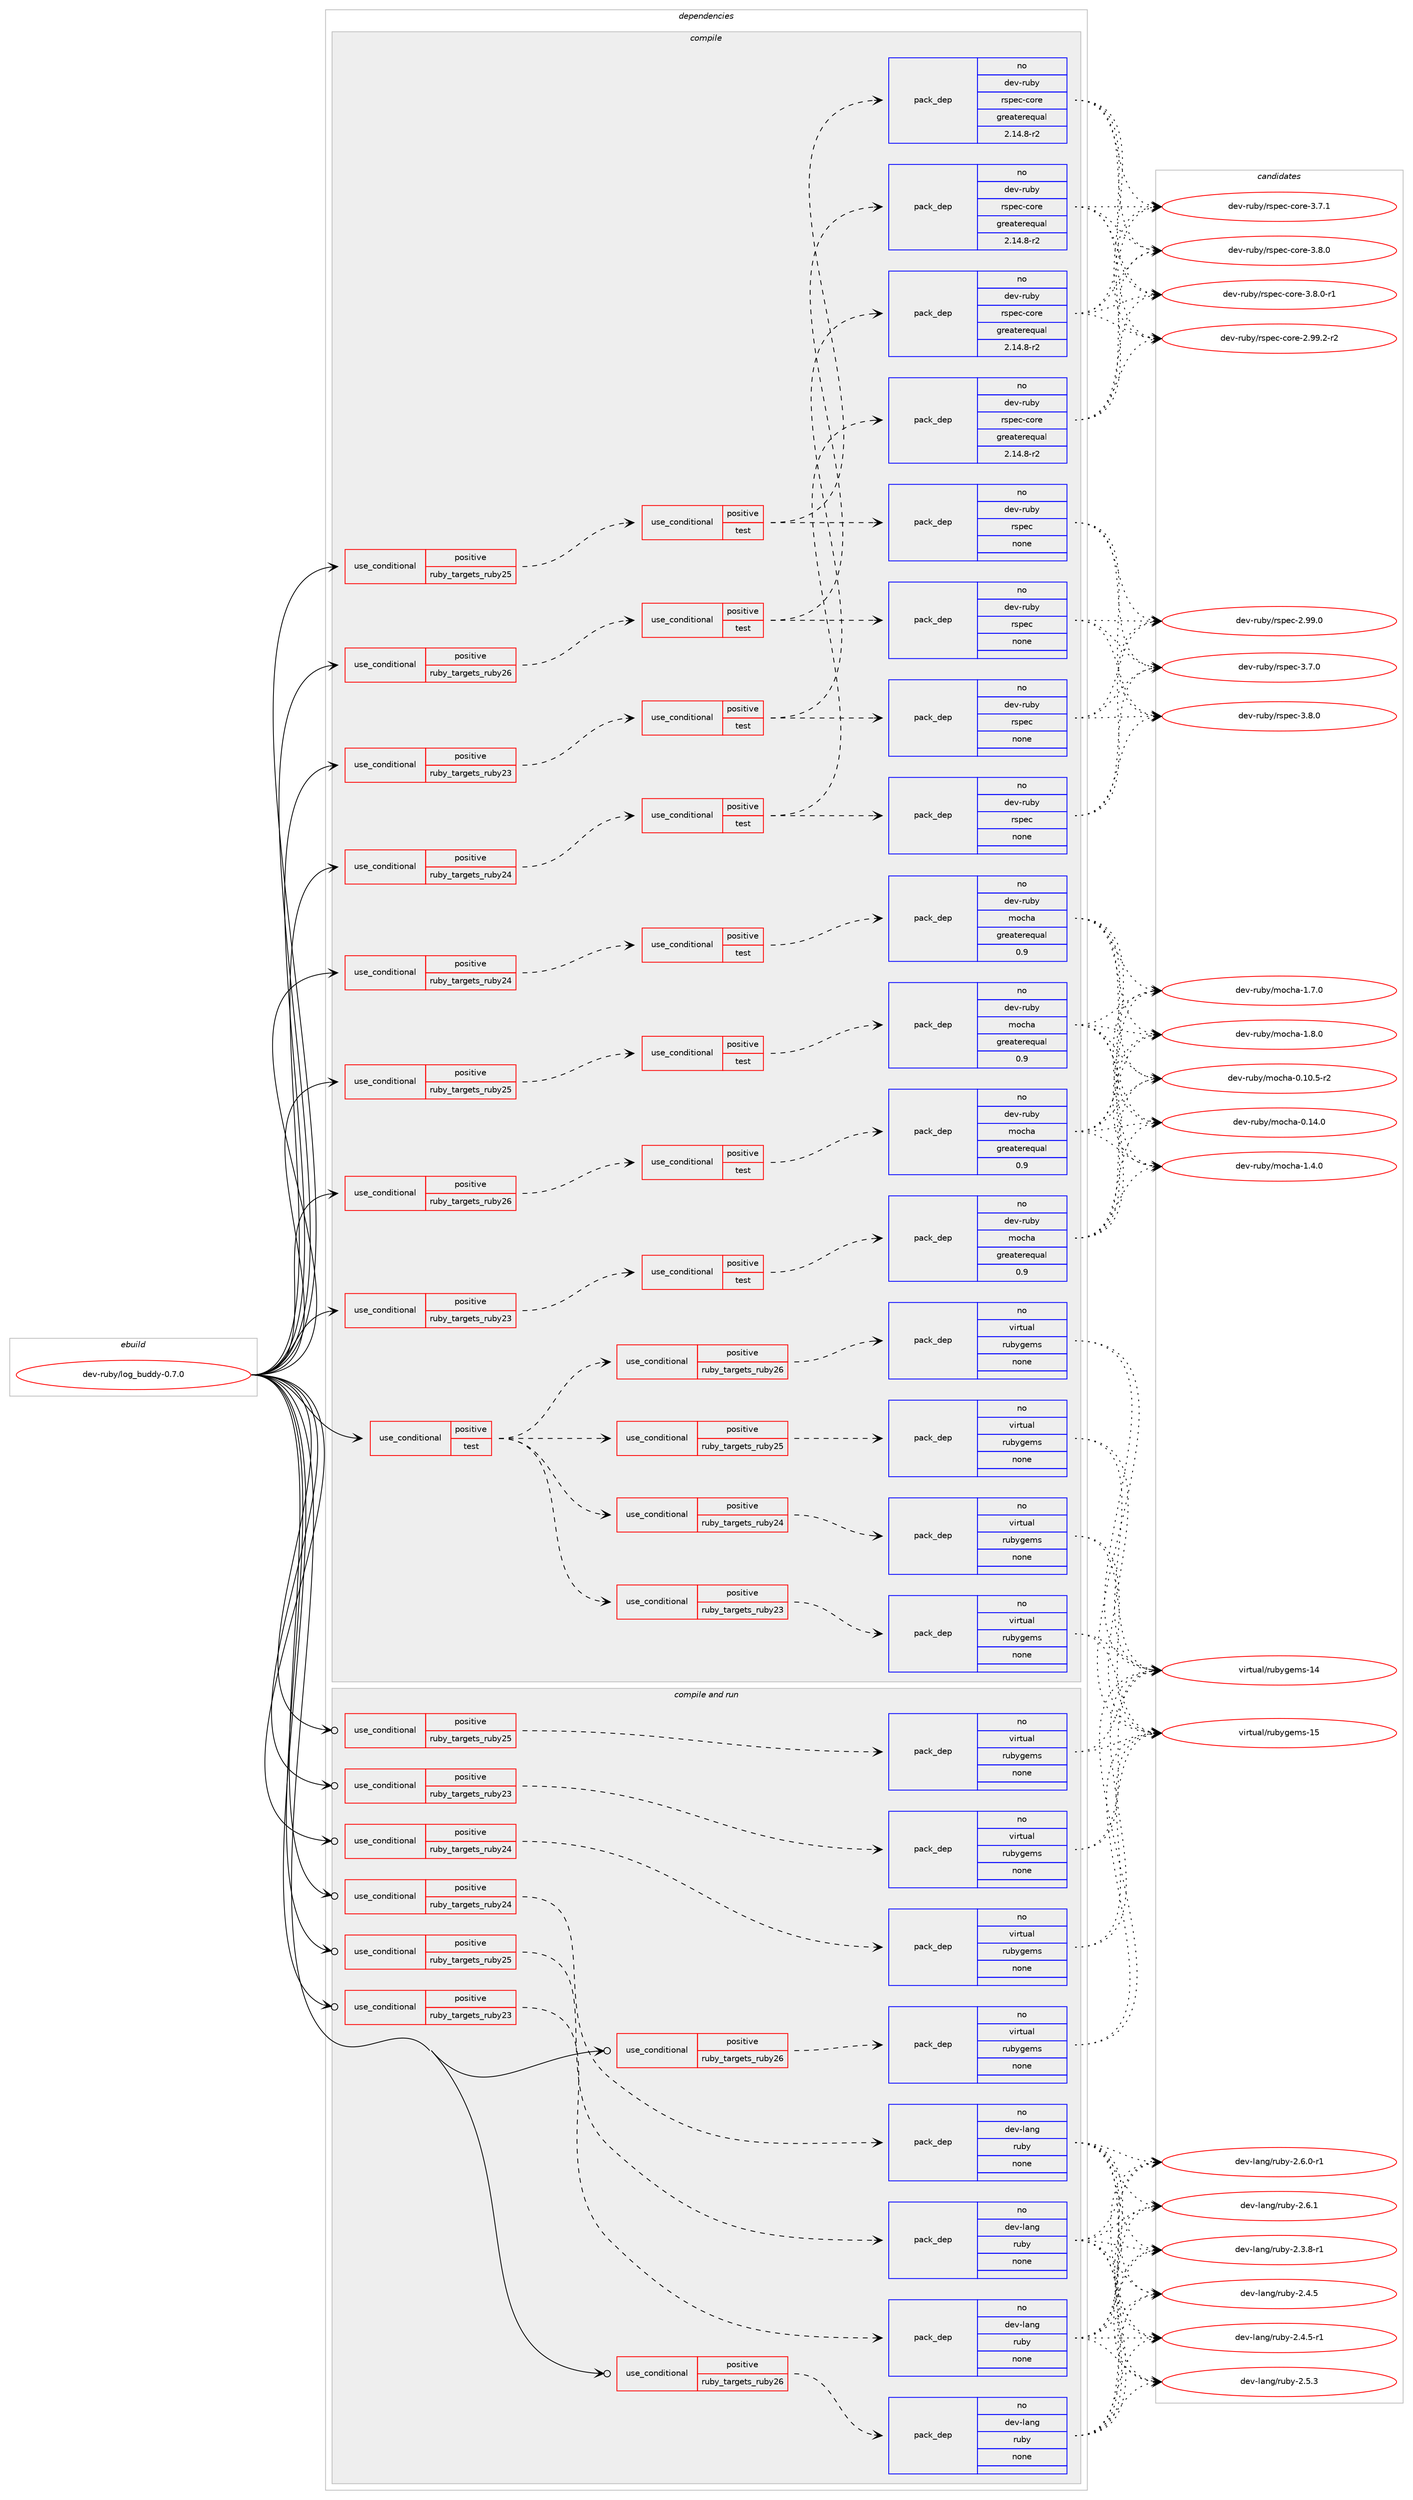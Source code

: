 digraph prolog {

# *************
# Graph options
# *************

newrank=true;
concentrate=true;
compound=true;
graph [rankdir=LR,fontname=Helvetica,fontsize=10,ranksep=1.5];#, ranksep=2.5, nodesep=0.2];
edge  [arrowhead=vee];
node  [fontname=Helvetica,fontsize=10];

# **********
# The ebuild
# **********

subgraph cluster_leftcol {
color=gray;
rank=same;
label=<<i>ebuild</i>>;
id [label="dev-ruby/log_buddy-0.7.0", color=red, width=4, href="../dev-ruby/log_buddy-0.7.0.svg"];
}

# ****************
# The dependencies
# ****************

subgraph cluster_midcol {
color=gray;
label=<<i>dependencies</i>>;
subgraph cluster_compile {
fillcolor="#eeeeee";
style=filled;
label=<<i>compile</i>>;
subgraph cond404447 {
dependency1502294 [label=<<TABLE BORDER="0" CELLBORDER="1" CELLSPACING="0" CELLPADDING="4"><TR><TD ROWSPAN="3" CELLPADDING="10">use_conditional</TD></TR><TR><TD>positive</TD></TR><TR><TD>ruby_targets_ruby23</TD></TR></TABLE>>, shape=none, color=red];
subgraph cond404448 {
dependency1502295 [label=<<TABLE BORDER="0" CELLBORDER="1" CELLSPACING="0" CELLPADDING="4"><TR><TD ROWSPAN="3" CELLPADDING="10">use_conditional</TD></TR><TR><TD>positive</TD></TR><TR><TD>test</TD></TR></TABLE>>, shape=none, color=red];
subgraph pack1074386 {
dependency1502296 [label=<<TABLE BORDER="0" CELLBORDER="1" CELLSPACING="0" CELLPADDING="4" WIDTH="220"><TR><TD ROWSPAN="6" CELLPADDING="30">pack_dep</TD></TR><TR><TD WIDTH="110">no</TD></TR><TR><TD>dev-ruby</TD></TR><TR><TD>mocha</TD></TR><TR><TD>greaterequal</TD></TR><TR><TD>0.9</TD></TR></TABLE>>, shape=none, color=blue];
}
dependency1502295:e -> dependency1502296:w [weight=20,style="dashed",arrowhead="vee"];
}
dependency1502294:e -> dependency1502295:w [weight=20,style="dashed",arrowhead="vee"];
}
id:e -> dependency1502294:w [weight=20,style="solid",arrowhead="vee"];
subgraph cond404449 {
dependency1502297 [label=<<TABLE BORDER="0" CELLBORDER="1" CELLSPACING="0" CELLPADDING="4"><TR><TD ROWSPAN="3" CELLPADDING="10">use_conditional</TD></TR><TR><TD>positive</TD></TR><TR><TD>ruby_targets_ruby23</TD></TR></TABLE>>, shape=none, color=red];
subgraph cond404450 {
dependency1502298 [label=<<TABLE BORDER="0" CELLBORDER="1" CELLSPACING="0" CELLPADDING="4"><TR><TD ROWSPAN="3" CELLPADDING="10">use_conditional</TD></TR><TR><TD>positive</TD></TR><TR><TD>test</TD></TR></TABLE>>, shape=none, color=red];
subgraph pack1074387 {
dependency1502299 [label=<<TABLE BORDER="0" CELLBORDER="1" CELLSPACING="0" CELLPADDING="4" WIDTH="220"><TR><TD ROWSPAN="6" CELLPADDING="30">pack_dep</TD></TR><TR><TD WIDTH="110">no</TD></TR><TR><TD>dev-ruby</TD></TR><TR><TD>rspec</TD></TR><TR><TD>none</TD></TR><TR><TD></TD></TR></TABLE>>, shape=none, color=blue];
}
dependency1502298:e -> dependency1502299:w [weight=20,style="dashed",arrowhead="vee"];
subgraph pack1074388 {
dependency1502300 [label=<<TABLE BORDER="0" CELLBORDER="1" CELLSPACING="0" CELLPADDING="4" WIDTH="220"><TR><TD ROWSPAN="6" CELLPADDING="30">pack_dep</TD></TR><TR><TD WIDTH="110">no</TD></TR><TR><TD>dev-ruby</TD></TR><TR><TD>rspec-core</TD></TR><TR><TD>greaterequal</TD></TR><TR><TD>2.14.8-r2</TD></TR></TABLE>>, shape=none, color=blue];
}
dependency1502298:e -> dependency1502300:w [weight=20,style="dashed",arrowhead="vee"];
}
dependency1502297:e -> dependency1502298:w [weight=20,style="dashed",arrowhead="vee"];
}
id:e -> dependency1502297:w [weight=20,style="solid",arrowhead="vee"];
subgraph cond404451 {
dependency1502301 [label=<<TABLE BORDER="0" CELLBORDER="1" CELLSPACING="0" CELLPADDING="4"><TR><TD ROWSPAN="3" CELLPADDING="10">use_conditional</TD></TR><TR><TD>positive</TD></TR><TR><TD>ruby_targets_ruby24</TD></TR></TABLE>>, shape=none, color=red];
subgraph cond404452 {
dependency1502302 [label=<<TABLE BORDER="0" CELLBORDER="1" CELLSPACING="0" CELLPADDING="4"><TR><TD ROWSPAN="3" CELLPADDING="10">use_conditional</TD></TR><TR><TD>positive</TD></TR><TR><TD>test</TD></TR></TABLE>>, shape=none, color=red];
subgraph pack1074389 {
dependency1502303 [label=<<TABLE BORDER="0" CELLBORDER="1" CELLSPACING="0" CELLPADDING="4" WIDTH="220"><TR><TD ROWSPAN="6" CELLPADDING="30">pack_dep</TD></TR><TR><TD WIDTH="110">no</TD></TR><TR><TD>dev-ruby</TD></TR><TR><TD>mocha</TD></TR><TR><TD>greaterequal</TD></TR><TR><TD>0.9</TD></TR></TABLE>>, shape=none, color=blue];
}
dependency1502302:e -> dependency1502303:w [weight=20,style="dashed",arrowhead="vee"];
}
dependency1502301:e -> dependency1502302:w [weight=20,style="dashed",arrowhead="vee"];
}
id:e -> dependency1502301:w [weight=20,style="solid",arrowhead="vee"];
subgraph cond404453 {
dependency1502304 [label=<<TABLE BORDER="0" CELLBORDER="1" CELLSPACING="0" CELLPADDING="4"><TR><TD ROWSPAN="3" CELLPADDING="10">use_conditional</TD></TR><TR><TD>positive</TD></TR><TR><TD>ruby_targets_ruby24</TD></TR></TABLE>>, shape=none, color=red];
subgraph cond404454 {
dependency1502305 [label=<<TABLE BORDER="0" CELLBORDER="1" CELLSPACING="0" CELLPADDING="4"><TR><TD ROWSPAN="3" CELLPADDING="10">use_conditional</TD></TR><TR><TD>positive</TD></TR><TR><TD>test</TD></TR></TABLE>>, shape=none, color=red];
subgraph pack1074390 {
dependency1502306 [label=<<TABLE BORDER="0" CELLBORDER="1" CELLSPACING="0" CELLPADDING="4" WIDTH="220"><TR><TD ROWSPAN="6" CELLPADDING="30">pack_dep</TD></TR><TR><TD WIDTH="110">no</TD></TR><TR><TD>dev-ruby</TD></TR><TR><TD>rspec</TD></TR><TR><TD>none</TD></TR><TR><TD></TD></TR></TABLE>>, shape=none, color=blue];
}
dependency1502305:e -> dependency1502306:w [weight=20,style="dashed",arrowhead="vee"];
subgraph pack1074391 {
dependency1502307 [label=<<TABLE BORDER="0" CELLBORDER="1" CELLSPACING="0" CELLPADDING="4" WIDTH="220"><TR><TD ROWSPAN="6" CELLPADDING="30">pack_dep</TD></TR><TR><TD WIDTH="110">no</TD></TR><TR><TD>dev-ruby</TD></TR><TR><TD>rspec-core</TD></TR><TR><TD>greaterequal</TD></TR><TR><TD>2.14.8-r2</TD></TR></TABLE>>, shape=none, color=blue];
}
dependency1502305:e -> dependency1502307:w [weight=20,style="dashed",arrowhead="vee"];
}
dependency1502304:e -> dependency1502305:w [weight=20,style="dashed",arrowhead="vee"];
}
id:e -> dependency1502304:w [weight=20,style="solid",arrowhead="vee"];
subgraph cond404455 {
dependency1502308 [label=<<TABLE BORDER="0" CELLBORDER="1" CELLSPACING="0" CELLPADDING="4"><TR><TD ROWSPAN="3" CELLPADDING="10">use_conditional</TD></TR><TR><TD>positive</TD></TR><TR><TD>ruby_targets_ruby25</TD></TR></TABLE>>, shape=none, color=red];
subgraph cond404456 {
dependency1502309 [label=<<TABLE BORDER="0" CELLBORDER="1" CELLSPACING="0" CELLPADDING="4"><TR><TD ROWSPAN="3" CELLPADDING="10">use_conditional</TD></TR><TR><TD>positive</TD></TR><TR><TD>test</TD></TR></TABLE>>, shape=none, color=red];
subgraph pack1074392 {
dependency1502310 [label=<<TABLE BORDER="0" CELLBORDER="1" CELLSPACING="0" CELLPADDING="4" WIDTH="220"><TR><TD ROWSPAN="6" CELLPADDING="30">pack_dep</TD></TR><TR><TD WIDTH="110">no</TD></TR><TR><TD>dev-ruby</TD></TR><TR><TD>mocha</TD></TR><TR><TD>greaterequal</TD></TR><TR><TD>0.9</TD></TR></TABLE>>, shape=none, color=blue];
}
dependency1502309:e -> dependency1502310:w [weight=20,style="dashed",arrowhead="vee"];
}
dependency1502308:e -> dependency1502309:w [weight=20,style="dashed",arrowhead="vee"];
}
id:e -> dependency1502308:w [weight=20,style="solid",arrowhead="vee"];
subgraph cond404457 {
dependency1502311 [label=<<TABLE BORDER="0" CELLBORDER="1" CELLSPACING="0" CELLPADDING="4"><TR><TD ROWSPAN="3" CELLPADDING="10">use_conditional</TD></TR><TR><TD>positive</TD></TR><TR><TD>ruby_targets_ruby25</TD></TR></TABLE>>, shape=none, color=red];
subgraph cond404458 {
dependency1502312 [label=<<TABLE BORDER="0" CELLBORDER="1" CELLSPACING="0" CELLPADDING="4"><TR><TD ROWSPAN="3" CELLPADDING="10">use_conditional</TD></TR><TR><TD>positive</TD></TR><TR><TD>test</TD></TR></TABLE>>, shape=none, color=red];
subgraph pack1074393 {
dependency1502313 [label=<<TABLE BORDER="0" CELLBORDER="1" CELLSPACING="0" CELLPADDING="4" WIDTH="220"><TR><TD ROWSPAN="6" CELLPADDING="30">pack_dep</TD></TR><TR><TD WIDTH="110">no</TD></TR><TR><TD>dev-ruby</TD></TR><TR><TD>rspec</TD></TR><TR><TD>none</TD></TR><TR><TD></TD></TR></TABLE>>, shape=none, color=blue];
}
dependency1502312:e -> dependency1502313:w [weight=20,style="dashed",arrowhead="vee"];
subgraph pack1074394 {
dependency1502314 [label=<<TABLE BORDER="0" CELLBORDER="1" CELLSPACING="0" CELLPADDING="4" WIDTH="220"><TR><TD ROWSPAN="6" CELLPADDING="30">pack_dep</TD></TR><TR><TD WIDTH="110">no</TD></TR><TR><TD>dev-ruby</TD></TR><TR><TD>rspec-core</TD></TR><TR><TD>greaterequal</TD></TR><TR><TD>2.14.8-r2</TD></TR></TABLE>>, shape=none, color=blue];
}
dependency1502312:e -> dependency1502314:w [weight=20,style="dashed",arrowhead="vee"];
}
dependency1502311:e -> dependency1502312:w [weight=20,style="dashed",arrowhead="vee"];
}
id:e -> dependency1502311:w [weight=20,style="solid",arrowhead="vee"];
subgraph cond404459 {
dependency1502315 [label=<<TABLE BORDER="0" CELLBORDER="1" CELLSPACING="0" CELLPADDING="4"><TR><TD ROWSPAN="3" CELLPADDING="10">use_conditional</TD></TR><TR><TD>positive</TD></TR><TR><TD>ruby_targets_ruby26</TD></TR></TABLE>>, shape=none, color=red];
subgraph cond404460 {
dependency1502316 [label=<<TABLE BORDER="0" CELLBORDER="1" CELLSPACING="0" CELLPADDING="4"><TR><TD ROWSPAN="3" CELLPADDING="10">use_conditional</TD></TR><TR><TD>positive</TD></TR><TR><TD>test</TD></TR></TABLE>>, shape=none, color=red];
subgraph pack1074395 {
dependency1502317 [label=<<TABLE BORDER="0" CELLBORDER="1" CELLSPACING="0" CELLPADDING="4" WIDTH="220"><TR><TD ROWSPAN="6" CELLPADDING="30">pack_dep</TD></TR><TR><TD WIDTH="110">no</TD></TR><TR><TD>dev-ruby</TD></TR><TR><TD>mocha</TD></TR><TR><TD>greaterequal</TD></TR><TR><TD>0.9</TD></TR></TABLE>>, shape=none, color=blue];
}
dependency1502316:e -> dependency1502317:w [weight=20,style="dashed",arrowhead="vee"];
}
dependency1502315:e -> dependency1502316:w [weight=20,style="dashed",arrowhead="vee"];
}
id:e -> dependency1502315:w [weight=20,style="solid",arrowhead="vee"];
subgraph cond404461 {
dependency1502318 [label=<<TABLE BORDER="0" CELLBORDER="1" CELLSPACING="0" CELLPADDING="4"><TR><TD ROWSPAN="3" CELLPADDING="10">use_conditional</TD></TR><TR><TD>positive</TD></TR><TR><TD>ruby_targets_ruby26</TD></TR></TABLE>>, shape=none, color=red];
subgraph cond404462 {
dependency1502319 [label=<<TABLE BORDER="0" CELLBORDER="1" CELLSPACING="0" CELLPADDING="4"><TR><TD ROWSPAN="3" CELLPADDING="10">use_conditional</TD></TR><TR><TD>positive</TD></TR><TR><TD>test</TD></TR></TABLE>>, shape=none, color=red];
subgraph pack1074396 {
dependency1502320 [label=<<TABLE BORDER="0" CELLBORDER="1" CELLSPACING="0" CELLPADDING="4" WIDTH="220"><TR><TD ROWSPAN="6" CELLPADDING="30">pack_dep</TD></TR><TR><TD WIDTH="110">no</TD></TR><TR><TD>dev-ruby</TD></TR><TR><TD>rspec</TD></TR><TR><TD>none</TD></TR><TR><TD></TD></TR></TABLE>>, shape=none, color=blue];
}
dependency1502319:e -> dependency1502320:w [weight=20,style="dashed",arrowhead="vee"];
subgraph pack1074397 {
dependency1502321 [label=<<TABLE BORDER="0" CELLBORDER="1" CELLSPACING="0" CELLPADDING="4" WIDTH="220"><TR><TD ROWSPAN="6" CELLPADDING="30">pack_dep</TD></TR><TR><TD WIDTH="110">no</TD></TR><TR><TD>dev-ruby</TD></TR><TR><TD>rspec-core</TD></TR><TR><TD>greaterequal</TD></TR><TR><TD>2.14.8-r2</TD></TR></TABLE>>, shape=none, color=blue];
}
dependency1502319:e -> dependency1502321:w [weight=20,style="dashed",arrowhead="vee"];
}
dependency1502318:e -> dependency1502319:w [weight=20,style="dashed",arrowhead="vee"];
}
id:e -> dependency1502318:w [weight=20,style="solid",arrowhead="vee"];
subgraph cond404463 {
dependency1502322 [label=<<TABLE BORDER="0" CELLBORDER="1" CELLSPACING="0" CELLPADDING="4"><TR><TD ROWSPAN="3" CELLPADDING="10">use_conditional</TD></TR><TR><TD>positive</TD></TR><TR><TD>test</TD></TR></TABLE>>, shape=none, color=red];
subgraph cond404464 {
dependency1502323 [label=<<TABLE BORDER="0" CELLBORDER="1" CELLSPACING="0" CELLPADDING="4"><TR><TD ROWSPAN="3" CELLPADDING="10">use_conditional</TD></TR><TR><TD>positive</TD></TR><TR><TD>ruby_targets_ruby23</TD></TR></TABLE>>, shape=none, color=red];
subgraph pack1074398 {
dependency1502324 [label=<<TABLE BORDER="0" CELLBORDER="1" CELLSPACING="0" CELLPADDING="4" WIDTH="220"><TR><TD ROWSPAN="6" CELLPADDING="30">pack_dep</TD></TR><TR><TD WIDTH="110">no</TD></TR><TR><TD>virtual</TD></TR><TR><TD>rubygems</TD></TR><TR><TD>none</TD></TR><TR><TD></TD></TR></TABLE>>, shape=none, color=blue];
}
dependency1502323:e -> dependency1502324:w [weight=20,style="dashed",arrowhead="vee"];
}
dependency1502322:e -> dependency1502323:w [weight=20,style="dashed",arrowhead="vee"];
subgraph cond404465 {
dependency1502325 [label=<<TABLE BORDER="0" CELLBORDER="1" CELLSPACING="0" CELLPADDING="4"><TR><TD ROWSPAN="3" CELLPADDING="10">use_conditional</TD></TR><TR><TD>positive</TD></TR><TR><TD>ruby_targets_ruby24</TD></TR></TABLE>>, shape=none, color=red];
subgraph pack1074399 {
dependency1502326 [label=<<TABLE BORDER="0" CELLBORDER="1" CELLSPACING="0" CELLPADDING="4" WIDTH="220"><TR><TD ROWSPAN="6" CELLPADDING="30">pack_dep</TD></TR><TR><TD WIDTH="110">no</TD></TR><TR><TD>virtual</TD></TR><TR><TD>rubygems</TD></TR><TR><TD>none</TD></TR><TR><TD></TD></TR></TABLE>>, shape=none, color=blue];
}
dependency1502325:e -> dependency1502326:w [weight=20,style="dashed",arrowhead="vee"];
}
dependency1502322:e -> dependency1502325:w [weight=20,style="dashed",arrowhead="vee"];
subgraph cond404466 {
dependency1502327 [label=<<TABLE BORDER="0" CELLBORDER="1" CELLSPACING="0" CELLPADDING="4"><TR><TD ROWSPAN="3" CELLPADDING="10">use_conditional</TD></TR><TR><TD>positive</TD></TR><TR><TD>ruby_targets_ruby25</TD></TR></TABLE>>, shape=none, color=red];
subgraph pack1074400 {
dependency1502328 [label=<<TABLE BORDER="0" CELLBORDER="1" CELLSPACING="0" CELLPADDING="4" WIDTH="220"><TR><TD ROWSPAN="6" CELLPADDING="30">pack_dep</TD></TR><TR><TD WIDTH="110">no</TD></TR><TR><TD>virtual</TD></TR><TR><TD>rubygems</TD></TR><TR><TD>none</TD></TR><TR><TD></TD></TR></TABLE>>, shape=none, color=blue];
}
dependency1502327:e -> dependency1502328:w [weight=20,style="dashed",arrowhead="vee"];
}
dependency1502322:e -> dependency1502327:w [weight=20,style="dashed",arrowhead="vee"];
subgraph cond404467 {
dependency1502329 [label=<<TABLE BORDER="0" CELLBORDER="1" CELLSPACING="0" CELLPADDING="4"><TR><TD ROWSPAN="3" CELLPADDING="10">use_conditional</TD></TR><TR><TD>positive</TD></TR><TR><TD>ruby_targets_ruby26</TD></TR></TABLE>>, shape=none, color=red];
subgraph pack1074401 {
dependency1502330 [label=<<TABLE BORDER="0" CELLBORDER="1" CELLSPACING="0" CELLPADDING="4" WIDTH="220"><TR><TD ROWSPAN="6" CELLPADDING="30">pack_dep</TD></TR><TR><TD WIDTH="110">no</TD></TR><TR><TD>virtual</TD></TR><TR><TD>rubygems</TD></TR><TR><TD>none</TD></TR><TR><TD></TD></TR></TABLE>>, shape=none, color=blue];
}
dependency1502329:e -> dependency1502330:w [weight=20,style="dashed",arrowhead="vee"];
}
dependency1502322:e -> dependency1502329:w [weight=20,style="dashed",arrowhead="vee"];
}
id:e -> dependency1502322:w [weight=20,style="solid",arrowhead="vee"];
}
subgraph cluster_compileandrun {
fillcolor="#eeeeee";
style=filled;
label=<<i>compile and run</i>>;
subgraph cond404468 {
dependency1502331 [label=<<TABLE BORDER="0" CELLBORDER="1" CELLSPACING="0" CELLPADDING="4"><TR><TD ROWSPAN="3" CELLPADDING="10">use_conditional</TD></TR><TR><TD>positive</TD></TR><TR><TD>ruby_targets_ruby23</TD></TR></TABLE>>, shape=none, color=red];
subgraph pack1074402 {
dependency1502332 [label=<<TABLE BORDER="0" CELLBORDER="1" CELLSPACING="0" CELLPADDING="4" WIDTH="220"><TR><TD ROWSPAN="6" CELLPADDING="30">pack_dep</TD></TR><TR><TD WIDTH="110">no</TD></TR><TR><TD>dev-lang</TD></TR><TR><TD>ruby</TD></TR><TR><TD>none</TD></TR><TR><TD></TD></TR></TABLE>>, shape=none, color=blue];
}
dependency1502331:e -> dependency1502332:w [weight=20,style="dashed",arrowhead="vee"];
}
id:e -> dependency1502331:w [weight=20,style="solid",arrowhead="odotvee"];
subgraph cond404469 {
dependency1502333 [label=<<TABLE BORDER="0" CELLBORDER="1" CELLSPACING="0" CELLPADDING="4"><TR><TD ROWSPAN="3" CELLPADDING="10">use_conditional</TD></TR><TR><TD>positive</TD></TR><TR><TD>ruby_targets_ruby23</TD></TR></TABLE>>, shape=none, color=red];
subgraph pack1074403 {
dependency1502334 [label=<<TABLE BORDER="0" CELLBORDER="1" CELLSPACING="0" CELLPADDING="4" WIDTH="220"><TR><TD ROWSPAN="6" CELLPADDING="30">pack_dep</TD></TR><TR><TD WIDTH="110">no</TD></TR><TR><TD>virtual</TD></TR><TR><TD>rubygems</TD></TR><TR><TD>none</TD></TR><TR><TD></TD></TR></TABLE>>, shape=none, color=blue];
}
dependency1502333:e -> dependency1502334:w [weight=20,style="dashed",arrowhead="vee"];
}
id:e -> dependency1502333:w [weight=20,style="solid",arrowhead="odotvee"];
subgraph cond404470 {
dependency1502335 [label=<<TABLE BORDER="0" CELLBORDER="1" CELLSPACING="0" CELLPADDING="4"><TR><TD ROWSPAN="3" CELLPADDING="10">use_conditional</TD></TR><TR><TD>positive</TD></TR><TR><TD>ruby_targets_ruby24</TD></TR></TABLE>>, shape=none, color=red];
subgraph pack1074404 {
dependency1502336 [label=<<TABLE BORDER="0" CELLBORDER="1" CELLSPACING="0" CELLPADDING="4" WIDTH="220"><TR><TD ROWSPAN="6" CELLPADDING="30">pack_dep</TD></TR><TR><TD WIDTH="110">no</TD></TR><TR><TD>dev-lang</TD></TR><TR><TD>ruby</TD></TR><TR><TD>none</TD></TR><TR><TD></TD></TR></TABLE>>, shape=none, color=blue];
}
dependency1502335:e -> dependency1502336:w [weight=20,style="dashed",arrowhead="vee"];
}
id:e -> dependency1502335:w [weight=20,style="solid",arrowhead="odotvee"];
subgraph cond404471 {
dependency1502337 [label=<<TABLE BORDER="0" CELLBORDER="1" CELLSPACING="0" CELLPADDING="4"><TR><TD ROWSPAN="3" CELLPADDING="10">use_conditional</TD></TR><TR><TD>positive</TD></TR><TR><TD>ruby_targets_ruby24</TD></TR></TABLE>>, shape=none, color=red];
subgraph pack1074405 {
dependency1502338 [label=<<TABLE BORDER="0" CELLBORDER="1" CELLSPACING="0" CELLPADDING="4" WIDTH="220"><TR><TD ROWSPAN="6" CELLPADDING="30">pack_dep</TD></TR><TR><TD WIDTH="110">no</TD></TR><TR><TD>virtual</TD></TR><TR><TD>rubygems</TD></TR><TR><TD>none</TD></TR><TR><TD></TD></TR></TABLE>>, shape=none, color=blue];
}
dependency1502337:e -> dependency1502338:w [weight=20,style="dashed",arrowhead="vee"];
}
id:e -> dependency1502337:w [weight=20,style="solid",arrowhead="odotvee"];
subgraph cond404472 {
dependency1502339 [label=<<TABLE BORDER="0" CELLBORDER="1" CELLSPACING="0" CELLPADDING="4"><TR><TD ROWSPAN="3" CELLPADDING="10">use_conditional</TD></TR><TR><TD>positive</TD></TR><TR><TD>ruby_targets_ruby25</TD></TR></TABLE>>, shape=none, color=red];
subgraph pack1074406 {
dependency1502340 [label=<<TABLE BORDER="0" CELLBORDER="1" CELLSPACING="0" CELLPADDING="4" WIDTH="220"><TR><TD ROWSPAN="6" CELLPADDING="30">pack_dep</TD></TR><TR><TD WIDTH="110">no</TD></TR><TR><TD>dev-lang</TD></TR><TR><TD>ruby</TD></TR><TR><TD>none</TD></TR><TR><TD></TD></TR></TABLE>>, shape=none, color=blue];
}
dependency1502339:e -> dependency1502340:w [weight=20,style="dashed",arrowhead="vee"];
}
id:e -> dependency1502339:w [weight=20,style="solid",arrowhead="odotvee"];
subgraph cond404473 {
dependency1502341 [label=<<TABLE BORDER="0" CELLBORDER="1" CELLSPACING="0" CELLPADDING="4"><TR><TD ROWSPAN="3" CELLPADDING="10">use_conditional</TD></TR><TR><TD>positive</TD></TR><TR><TD>ruby_targets_ruby25</TD></TR></TABLE>>, shape=none, color=red];
subgraph pack1074407 {
dependency1502342 [label=<<TABLE BORDER="0" CELLBORDER="1" CELLSPACING="0" CELLPADDING="4" WIDTH="220"><TR><TD ROWSPAN="6" CELLPADDING="30">pack_dep</TD></TR><TR><TD WIDTH="110">no</TD></TR><TR><TD>virtual</TD></TR><TR><TD>rubygems</TD></TR><TR><TD>none</TD></TR><TR><TD></TD></TR></TABLE>>, shape=none, color=blue];
}
dependency1502341:e -> dependency1502342:w [weight=20,style="dashed",arrowhead="vee"];
}
id:e -> dependency1502341:w [weight=20,style="solid",arrowhead="odotvee"];
subgraph cond404474 {
dependency1502343 [label=<<TABLE BORDER="0" CELLBORDER="1" CELLSPACING="0" CELLPADDING="4"><TR><TD ROWSPAN="3" CELLPADDING="10">use_conditional</TD></TR><TR><TD>positive</TD></TR><TR><TD>ruby_targets_ruby26</TD></TR></TABLE>>, shape=none, color=red];
subgraph pack1074408 {
dependency1502344 [label=<<TABLE BORDER="0" CELLBORDER="1" CELLSPACING="0" CELLPADDING="4" WIDTH="220"><TR><TD ROWSPAN="6" CELLPADDING="30">pack_dep</TD></TR><TR><TD WIDTH="110">no</TD></TR><TR><TD>dev-lang</TD></TR><TR><TD>ruby</TD></TR><TR><TD>none</TD></TR><TR><TD></TD></TR></TABLE>>, shape=none, color=blue];
}
dependency1502343:e -> dependency1502344:w [weight=20,style="dashed",arrowhead="vee"];
}
id:e -> dependency1502343:w [weight=20,style="solid",arrowhead="odotvee"];
subgraph cond404475 {
dependency1502345 [label=<<TABLE BORDER="0" CELLBORDER="1" CELLSPACING="0" CELLPADDING="4"><TR><TD ROWSPAN="3" CELLPADDING="10">use_conditional</TD></TR><TR><TD>positive</TD></TR><TR><TD>ruby_targets_ruby26</TD></TR></TABLE>>, shape=none, color=red];
subgraph pack1074409 {
dependency1502346 [label=<<TABLE BORDER="0" CELLBORDER="1" CELLSPACING="0" CELLPADDING="4" WIDTH="220"><TR><TD ROWSPAN="6" CELLPADDING="30">pack_dep</TD></TR><TR><TD WIDTH="110">no</TD></TR><TR><TD>virtual</TD></TR><TR><TD>rubygems</TD></TR><TR><TD>none</TD></TR><TR><TD></TD></TR></TABLE>>, shape=none, color=blue];
}
dependency1502345:e -> dependency1502346:w [weight=20,style="dashed",arrowhead="vee"];
}
id:e -> dependency1502345:w [weight=20,style="solid",arrowhead="odotvee"];
}
subgraph cluster_run {
fillcolor="#eeeeee";
style=filled;
label=<<i>run</i>>;
}
}

# **************
# The candidates
# **************

subgraph cluster_choices {
rank=same;
color=gray;
label=<<i>candidates</i>>;

subgraph choice1074386 {
color=black;
nodesep=1;
choice1001011184511411798121471091119910497454846494846534511450 [label="dev-ruby/mocha-0.10.5-r2", color=red, width=4,href="../dev-ruby/mocha-0.10.5-r2.svg"];
choice100101118451141179812147109111991049745484649524648 [label="dev-ruby/mocha-0.14.0", color=red, width=4,href="../dev-ruby/mocha-0.14.0.svg"];
choice1001011184511411798121471091119910497454946524648 [label="dev-ruby/mocha-1.4.0", color=red, width=4,href="../dev-ruby/mocha-1.4.0.svg"];
choice1001011184511411798121471091119910497454946554648 [label="dev-ruby/mocha-1.7.0", color=red, width=4,href="../dev-ruby/mocha-1.7.0.svg"];
choice1001011184511411798121471091119910497454946564648 [label="dev-ruby/mocha-1.8.0", color=red, width=4,href="../dev-ruby/mocha-1.8.0.svg"];
dependency1502296:e -> choice1001011184511411798121471091119910497454846494846534511450:w [style=dotted,weight="100"];
dependency1502296:e -> choice100101118451141179812147109111991049745484649524648:w [style=dotted,weight="100"];
dependency1502296:e -> choice1001011184511411798121471091119910497454946524648:w [style=dotted,weight="100"];
dependency1502296:e -> choice1001011184511411798121471091119910497454946554648:w [style=dotted,weight="100"];
dependency1502296:e -> choice1001011184511411798121471091119910497454946564648:w [style=dotted,weight="100"];
}
subgraph choice1074387 {
color=black;
nodesep=1;
choice1001011184511411798121471141151121019945504657574648 [label="dev-ruby/rspec-2.99.0", color=red, width=4,href="../dev-ruby/rspec-2.99.0.svg"];
choice10010111845114117981214711411511210199455146554648 [label="dev-ruby/rspec-3.7.0", color=red, width=4,href="../dev-ruby/rspec-3.7.0.svg"];
choice10010111845114117981214711411511210199455146564648 [label="dev-ruby/rspec-3.8.0", color=red, width=4,href="../dev-ruby/rspec-3.8.0.svg"];
dependency1502299:e -> choice1001011184511411798121471141151121019945504657574648:w [style=dotted,weight="100"];
dependency1502299:e -> choice10010111845114117981214711411511210199455146554648:w [style=dotted,weight="100"];
dependency1502299:e -> choice10010111845114117981214711411511210199455146564648:w [style=dotted,weight="100"];
}
subgraph choice1074388 {
color=black;
nodesep=1;
choice100101118451141179812147114115112101994599111114101455046575746504511450 [label="dev-ruby/rspec-core-2.99.2-r2", color=red, width=4,href="../dev-ruby/rspec-core-2.99.2-r2.svg"];
choice100101118451141179812147114115112101994599111114101455146554649 [label="dev-ruby/rspec-core-3.7.1", color=red, width=4,href="../dev-ruby/rspec-core-3.7.1.svg"];
choice100101118451141179812147114115112101994599111114101455146564648 [label="dev-ruby/rspec-core-3.8.0", color=red, width=4,href="../dev-ruby/rspec-core-3.8.0.svg"];
choice1001011184511411798121471141151121019945991111141014551465646484511449 [label="dev-ruby/rspec-core-3.8.0-r1", color=red, width=4,href="../dev-ruby/rspec-core-3.8.0-r1.svg"];
dependency1502300:e -> choice100101118451141179812147114115112101994599111114101455046575746504511450:w [style=dotted,weight="100"];
dependency1502300:e -> choice100101118451141179812147114115112101994599111114101455146554649:w [style=dotted,weight="100"];
dependency1502300:e -> choice100101118451141179812147114115112101994599111114101455146564648:w [style=dotted,weight="100"];
dependency1502300:e -> choice1001011184511411798121471141151121019945991111141014551465646484511449:w [style=dotted,weight="100"];
}
subgraph choice1074389 {
color=black;
nodesep=1;
choice1001011184511411798121471091119910497454846494846534511450 [label="dev-ruby/mocha-0.10.5-r2", color=red, width=4,href="../dev-ruby/mocha-0.10.5-r2.svg"];
choice100101118451141179812147109111991049745484649524648 [label="dev-ruby/mocha-0.14.0", color=red, width=4,href="../dev-ruby/mocha-0.14.0.svg"];
choice1001011184511411798121471091119910497454946524648 [label="dev-ruby/mocha-1.4.0", color=red, width=4,href="../dev-ruby/mocha-1.4.0.svg"];
choice1001011184511411798121471091119910497454946554648 [label="dev-ruby/mocha-1.7.0", color=red, width=4,href="../dev-ruby/mocha-1.7.0.svg"];
choice1001011184511411798121471091119910497454946564648 [label="dev-ruby/mocha-1.8.0", color=red, width=4,href="../dev-ruby/mocha-1.8.0.svg"];
dependency1502303:e -> choice1001011184511411798121471091119910497454846494846534511450:w [style=dotted,weight="100"];
dependency1502303:e -> choice100101118451141179812147109111991049745484649524648:w [style=dotted,weight="100"];
dependency1502303:e -> choice1001011184511411798121471091119910497454946524648:w [style=dotted,weight="100"];
dependency1502303:e -> choice1001011184511411798121471091119910497454946554648:w [style=dotted,weight="100"];
dependency1502303:e -> choice1001011184511411798121471091119910497454946564648:w [style=dotted,weight="100"];
}
subgraph choice1074390 {
color=black;
nodesep=1;
choice1001011184511411798121471141151121019945504657574648 [label="dev-ruby/rspec-2.99.0", color=red, width=4,href="../dev-ruby/rspec-2.99.0.svg"];
choice10010111845114117981214711411511210199455146554648 [label="dev-ruby/rspec-3.7.0", color=red, width=4,href="../dev-ruby/rspec-3.7.0.svg"];
choice10010111845114117981214711411511210199455146564648 [label="dev-ruby/rspec-3.8.0", color=red, width=4,href="../dev-ruby/rspec-3.8.0.svg"];
dependency1502306:e -> choice1001011184511411798121471141151121019945504657574648:w [style=dotted,weight="100"];
dependency1502306:e -> choice10010111845114117981214711411511210199455146554648:w [style=dotted,weight="100"];
dependency1502306:e -> choice10010111845114117981214711411511210199455146564648:w [style=dotted,weight="100"];
}
subgraph choice1074391 {
color=black;
nodesep=1;
choice100101118451141179812147114115112101994599111114101455046575746504511450 [label="dev-ruby/rspec-core-2.99.2-r2", color=red, width=4,href="../dev-ruby/rspec-core-2.99.2-r2.svg"];
choice100101118451141179812147114115112101994599111114101455146554649 [label="dev-ruby/rspec-core-3.7.1", color=red, width=4,href="../dev-ruby/rspec-core-3.7.1.svg"];
choice100101118451141179812147114115112101994599111114101455146564648 [label="dev-ruby/rspec-core-3.8.0", color=red, width=4,href="../dev-ruby/rspec-core-3.8.0.svg"];
choice1001011184511411798121471141151121019945991111141014551465646484511449 [label="dev-ruby/rspec-core-3.8.0-r1", color=red, width=4,href="../dev-ruby/rspec-core-3.8.0-r1.svg"];
dependency1502307:e -> choice100101118451141179812147114115112101994599111114101455046575746504511450:w [style=dotted,weight="100"];
dependency1502307:e -> choice100101118451141179812147114115112101994599111114101455146554649:w [style=dotted,weight="100"];
dependency1502307:e -> choice100101118451141179812147114115112101994599111114101455146564648:w [style=dotted,weight="100"];
dependency1502307:e -> choice1001011184511411798121471141151121019945991111141014551465646484511449:w [style=dotted,weight="100"];
}
subgraph choice1074392 {
color=black;
nodesep=1;
choice1001011184511411798121471091119910497454846494846534511450 [label="dev-ruby/mocha-0.10.5-r2", color=red, width=4,href="../dev-ruby/mocha-0.10.5-r2.svg"];
choice100101118451141179812147109111991049745484649524648 [label="dev-ruby/mocha-0.14.0", color=red, width=4,href="../dev-ruby/mocha-0.14.0.svg"];
choice1001011184511411798121471091119910497454946524648 [label="dev-ruby/mocha-1.4.0", color=red, width=4,href="../dev-ruby/mocha-1.4.0.svg"];
choice1001011184511411798121471091119910497454946554648 [label="dev-ruby/mocha-1.7.0", color=red, width=4,href="../dev-ruby/mocha-1.7.0.svg"];
choice1001011184511411798121471091119910497454946564648 [label="dev-ruby/mocha-1.8.0", color=red, width=4,href="../dev-ruby/mocha-1.8.0.svg"];
dependency1502310:e -> choice1001011184511411798121471091119910497454846494846534511450:w [style=dotted,weight="100"];
dependency1502310:e -> choice100101118451141179812147109111991049745484649524648:w [style=dotted,weight="100"];
dependency1502310:e -> choice1001011184511411798121471091119910497454946524648:w [style=dotted,weight="100"];
dependency1502310:e -> choice1001011184511411798121471091119910497454946554648:w [style=dotted,weight="100"];
dependency1502310:e -> choice1001011184511411798121471091119910497454946564648:w [style=dotted,weight="100"];
}
subgraph choice1074393 {
color=black;
nodesep=1;
choice1001011184511411798121471141151121019945504657574648 [label="dev-ruby/rspec-2.99.0", color=red, width=4,href="../dev-ruby/rspec-2.99.0.svg"];
choice10010111845114117981214711411511210199455146554648 [label="dev-ruby/rspec-3.7.0", color=red, width=4,href="../dev-ruby/rspec-3.7.0.svg"];
choice10010111845114117981214711411511210199455146564648 [label="dev-ruby/rspec-3.8.0", color=red, width=4,href="../dev-ruby/rspec-3.8.0.svg"];
dependency1502313:e -> choice1001011184511411798121471141151121019945504657574648:w [style=dotted,weight="100"];
dependency1502313:e -> choice10010111845114117981214711411511210199455146554648:w [style=dotted,weight="100"];
dependency1502313:e -> choice10010111845114117981214711411511210199455146564648:w [style=dotted,weight="100"];
}
subgraph choice1074394 {
color=black;
nodesep=1;
choice100101118451141179812147114115112101994599111114101455046575746504511450 [label="dev-ruby/rspec-core-2.99.2-r2", color=red, width=4,href="../dev-ruby/rspec-core-2.99.2-r2.svg"];
choice100101118451141179812147114115112101994599111114101455146554649 [label="dev-ruby/rspec-core-3.7.1", color=red, width=4,href="../dev-ruby/rspec-core-3.7.1.svg"];
choice100101118451141179812147114115112101994599111114101455146564648 [label="dev-ruby/rspec-core-3.8.0", color=red, width=4,href="../dev-ruby/rspec-core-3.8.0.svg"];
choice1001011184511411798121471141151121019945991111141014551465646484511449 [label="dev-ruby/rspec-core-3.8.0-r1", color=red, width=4,href="../dev-ruby/rspec-core-3.8.0-r1.svg"];
dependency1502314:e -> choice100101118451141179812147114115112101994599111114101455046575746504511450:w [style=dotted,weight="100"];
dependency1502314:e -> choice100101118451141179812147114115112101994599111114101455146554649:w [style=dotted,weight="100"];
dependency1502314:e -> choice100101118451141179812147114115112101994599111114101455146564648:w [style=dotted,weight="100"];
dependency1502314:e -> choice1001011184511411798121471141151121019945991111141014551465646484511449:w [style=dotted,weight="100"];
}
subgraph choice1074395 {
color=black;
nodesep=1;
choice1001011184511411798121471091119910497454846494846534511450 [label="dev-ruby/mocha-0.10.5-r2", color=red, width=4,href="../dev-ruby/mocha-0.10.5-r2.svg"];
choice100101118451141179812147109111991049745484649524648 [label="dev-ruby/mocha-0.14.0", color=red, width=4,href="../dev-ruby/mocha-0.14.0.svg"];
choice1001011184511411798121471091119910497454946524648 [label="dev-ruby/mocha-1.4.0", color=red, width=4,href="../dev-ruby/mocha-1.4.0.svg"];
choice1001011184511411798121471091119910497454946554648 [label="dev-ruby/mocha-1.7.0", color=red, width=4,href="../dev-ruby/mocha-1.7.0.svg"];
choice1001011184511411798121471091119910497454946564648 [label="dev-ruby/mocha-1.8.0", color=red, width=4,href="../dev-ruby/mocha-1.8.0.svg"];
dependency1502317:e -> choice1001011184511411798121471091119910497454846494846534511450:w [style=dotted,weight="100"];
dependency1502317:e -> choice100101118451141179812147109111991049745484649524648:w [style=dotted,weight="100"];
dependency1502317:e -> choice1001011184511411798121471091119910497454946524648:w [style=dotted,weight="100"];
dependency1502317:e -> choice1001011184511411798121471091119910497454946554648:w [style=dotted,weight="100"];
dependency1502317:e -> choice1001011184511411798121471091119910497454946564648:w [style=dotted,weight="100"];
}
subgraph choice1074396 {
color=black;
nodesep=1;
choice1001011184511411798121471141151121019945504657574648 [label="dev-ruby/rspec-2.99.0", color=red, width=4,href="../dev-ruby/rspec-2.99.0.svg"];
choice10010111845114117981214711411511210199455146554648 [label="dev-ruby/rspec-3.7.0", color=red, width=4,href="../dev-ruby/rspec-3.7.0.svg"];
choice10010111845114117981214711411511210199455146564648 [label="dev-ruby/rspec-3.8.0", color=red, width=4,href="../dev-ruby/rspec-3.8.0.svg"];
dependency1502320:e -> choice1001011184511411798121471141151121019945504657574648:w [style=dotted,weight="100"];
dependency1502320:e -> choice10010111845114117981214711411511210199455146554648:w [style=dotted,weight="100"];
dependency1502320:e -> choice10010111845114117981214711411511210199455146564648:w [style=dotted,weight="100"];
}
subgraph choice1074397 {
color=black;
nodesep=1;
choice100101118451141179812147114115112101994599111114101455046575746504511450 [label="dev-ruby/rspec-core-2.99.2-r2", color=red, width=4,href="../dev-ruby/rspec-core-2.99.2-r2.svg"];
choice100101118451141179812147114115112101994599111114101455146554649 [label="dev-ruby/rspec-core-3.7.1", color=red, width=4,href="../dev-ruby/rspec-core-3.7.1.svg"];
choice100101118451141179812147114115112101994599111114101455146564648 [label="dev-ruby/rspec-core-3.8.0", color=red, width=4,href="../dev-ruby/rspec-core-3.8.0.svg"];
choice1001011184511411798121471141151121019945991111141014551465646484511449 [label="dev-ruby/rspec-core-3.8.0-r1", color=red, width=4,href="../dev-ruby/rspec-core-3.8.0-r1.svg"];
dependency1502321:e -> choice100101118451141179812147114115112101994599111114101455046575746504511450:w [style=dotted,weight="100"];
dependency1502321:e -> choice100101118451141179812147114115112101994599111114101455146554649:w [style=dotted,weight="100"];
dependency1502321:e -> choice100101118451141179812147114115112101994599111114101455146564648:w [style=dotted,weight="100"];
dependency1502321:e -> choice1001011184511411798121471141151121019945991111141014551465646484511449:w [style=dotted,weight="100"];
}
subgraph choice1074398 {
color=black;
nodesep=1;
choice118105114116117971084711411798121103101109115454952 [label="virtual/rubygems-14", color=red, width=4,href="../virtual/rubygems-14.svg"];
choice118105114116117971084711411798121103101109115454953 [label="virtual/rubygems-15", color=red, width=4,href="../virtual/rubygems-15.svg"];
dependency1502324:e -> choice118105114116117971084711411798121103101109115454952:w [style=dotted,weight="100"];
dependency1502324:e -> choice118105114116117971084711411798121103101109115454953:w [style=dotted,weight="100"];
}
subgraph choice1074399 {
color=black;
nodesep=1;
choice118105114116117971084711411798121103101109115454952 [label="virtual/rubygems-14", color=red, width=4,href="../virtual/rubygems-14.svg"];
choice118105114116117971084711411798121103101109115454953 [label="virtual/rubygems-15", color=red, width=4,href="../virtual/rubygems-15.svg"];
dependency1502326:e -> choice118105114116117971084711411798121103101109115454952:w [style=dotted,weight="100"];
dependency1502326:e -> choice118105114116117971084711411798121103101109115454953:w [style=dotted,weight="100"];
}
subgraph choice1074400 {
color=black;
nodesep=1;
choice118105114116117971084711411798121103101109115454952 [label="virtual/rubygems-14", color=red, width=4,href="../virtual/rubygems-14.svg"];
choice118105114116117971084711411798121103101109115454953 [label="virtual/rubygems-15", color=red, width=4,href="../virtual/rubygems-15.svg"];
dependency1502328:e -> choice118105114116117971084711411798121103101109115454952:w [style=dotted,weight="100"];
dependency1502328:e -> choice118105114116117971084711411798121103101109115454953:w [style=dotted,weight="100"];
}
subgraph choice1074401 {
color=black;
nodesep=1;
choice118105114116117971084711411798121103101109115454952 [label="virtual/rubygems-14", color=red, width=4,href="../virtual/rubygems-14.svg"];
choice118105114116117971084711411798121103101109115454953 [label="virtual/rubygems-15", color=red, width=4,href="../virtual/rubygems-15.svg"];
dependency1502330:e -> choice118105114116117971084711411798121103101109115454952:w [style=dotted,weight="100"];
dependency1502330:e -> choice118105114116117971084711411798121103101109115454953:w [style=dotted,weight="100"];
}
subgraph choice1074402 {
color=black;
nodesep=1;
choice100101118451089711010347114117981214550465146564511449 [label="dev-lang/ruby-2.3.8-r1", color=red, width=4,href="../dev-lang/ruby-2.3.8-r1.svg"];
choice10010111845108971101034711411798121455046524653 [label="dev-lang/ruby-2.4.5", color=red, width=4,href="../dev-lang/ruby-2.4.5.svg"];
choice100101118451089711010347114117981214550465246534511449 [label="dev-lang/ruby-2.4.5-r1", color=red, width=4,href="../dev-lang/ruby-2.4.5-r1.svg"];
choice10010111845108971101034711411798121455046534651 [label="dev-lang/ruby-2.5.3", color=red, width=4,href="../dev-lang/ruby-2.5.3.svg"];
choice100101118451089711010347114117981214550465446484511449 [label="dev-lang/ruby-2.6.0-r1", color=red, width=4,href="../dev-lang/ruby-2.6.0-r1.svg"];
choice10010111845108971101034711411798121455046544649 [label="dev-lang/ruby-2.6.1", color=red, width=4,href="../dev-lang/ruby-2.6.1.svg"];
dependency1502332:e -> choice100101118451089711010347114117981214550465146564511449:w [style=dotted,weight="100"];
dependency1502332:e -> choice10010111845108971101034711411798121455046524653:w [style=dotted,weight="100"];
dependency1502332:e -> choice100101118451089711010347114117981214550465246534511449:w [style=dotted,weight="100"];
dependency1502332:e -> choice10010111845108971101034711411798121455046534651:w [style=dotted,weight="100"];
dependency1502332:e -> choice100101118451089711010347114117981214550465446484511449:w [style=dotted,weight="100"];
dependency1502332:e -> choice10010111845108971101034711411798121455046544649:w [style=dotted,weight="100"];
}
subgraph choice1074403 {
color=black;
nodesep=1;
choice118105114116117971084711411798121103101109115454952 [label="virtual/rubygems-14", color=red, width=4,href="../virtual/rubygems-14.svg"];
choice118105114116117971084711411798121103101109115454953 [label="virtual/rubygems-15", color=red, width=4,href="../virtual/rubygems-15.svg"];
dependency1502334:e -> choice118105114116117971084711411798121103101109115454952:w [style=dotted,weight="100"];
dependency1502334:e -> choice118105114116117971084711411798121103101109115454953:w [style=dotted,weight="100"];
}
subgraph choice1074404 {
color=black;
nodesep=1;
choice100101118451089711010347114117981214550465146564511449 [label="dev-lang/ruby-2.3.8-r1", color=red, width=4,href="../dev-lang/ruby-2.3.8-r1.svg"];
choice10010111845108971101034711411798121455046524653 [label="dev-lang/ruby-2.4.5", color=red, width=4,href="../dev-lang/ruby-2.4.5.svg"];
choice100101118451089711010347114117981214550465246534511449 [label="dev-lang/ruby-2.4.5-r1", color=red, width=4,href="../dev-lang/ruby-2.4.5-r1.svg"];
choice10010111845108971101034711411798121455046534651 [label="dev-lang/ruby-2.5.3", color=red, width=4,href="../dev-lang/ruby-2.5.3.svg"];
choice100101118451089711010347114117981214550465446484511449 [label="dev-lang/ruby-2.6.0-r1", color=red, width=4,href="../dev-lang/ruby-2.6.0-r1.svg"];
choice10010111845108971101034711411798121455046544649 [label="dev-lang/ruby-2.6.1", color=red, width=4,href="../dev-lang/ruby-2.6.1.svg"];
dependency1502336:e -> choice100101118451089711010347114117981214550465146564511449:w [style=dotted,weight="100"];
dependency1502336:e -> choice10010111845108971101034711411798121455046524653:w [style=dotted,weight="100"];
dependency1502336:e -> choice100101118451089711010347114117981214550465246534511449:w [style=dotted,weight="100"];
dependency1502336:e -> choice10010111845108971101034711411798121455046534651:w [style=dotted,weight="100"];
dependency1502336:e -> choice100101118451089711010347114117981214550465446484511449:w [style=dotted,weight="100"];
dependency1502336:e -> choice10010111845108971101034711411798121455046544649:w [style=dotted,weight="100"];
}
subgraph choice1074405 {
color=black;
nodesep=1;
choice118105114116117971084711411798121103101109115454952 [label="virtual/rubygems-14", color=red, width=4,href="../virtual/rubygems-14.svg"];
choice118105114116117971084711411798121103101109115454953 [label="virtual/rubygems-15", color=red, width=4,href="../virtual/rubygems-15.svg"];
dependency1502338:e -> choice118105114116117971084711411798121103101109115454952:w [style=dotted,weight="100"];
dependency1502338:e -> choice118105114116117971084711411798121103101109115454953:w [style=dotted,weight="100"];
}
subgraph choice1074406 {
color=black;
nodesep=1;
choice100101118451089711010347114117981214550465146564511449 [label="dev-lang/ruby-2.3.8-r1", color=red, width=4,href="../dev-lang/ruby-2.3.8-r1.svg"];
choice10010111845108971101034711411798121455046524653 [label="dev-lang/ruby-2.4.5", color=red, width=4,href="../dev-lang/ruby-2.4.5.svg"];
choice100101118451089711010347114117981214550465246534511449 [label="dev-lang/ruby-2.4.5-r1", color=red, width=4,href="../dev-lang/ruby-2.4.5-r1.svg"];
choice10010111845108971101034711411798121455046534651 [label="dev-lang/ruby-2.5.3", color=red, width=4,href="../dev-lang/ruby-2.5.3.svg"];
choice100101118451089711010347114117981214550465446484511449 [label="dev-lang/ruby-2.6.0-r1", color=red, width=4,href="../dev-lang/ruby-2.6.0-r1.svg"];
choice10010111845108971101034711411798121455046544649 [label="dev-lang/ruby-2.6.1", color=red, width=4,href="../dev-lang/ruby-2.6.1.svg"];
dependency1502340:e -> choice100101118451089711010347114117981214550465146564511449:w [style=dotted,weight="100"];
dependency1502340:e -> choice10010111845108971101034711411798121455046524653:w [style=dotted,weight="100"];
dependency1502340:e -> choice100101118451089711010347114117981214550465246534511449:w [style=dotted,weight="100"];
dependency1502340:e -> choice10010111845108971101034711411798121455046534651:w [style=dotted,weight="100"];
dependency1502340:e -> choice100101118451089711010347114117981214550465446484511449:w [style=dotted,weight="100"];
dependency1502340:e -> choice10010111845108971101034711411798121455046544649:w [style=dotted,weight="100"];
}
subgraph choice1074407 {
color=black;
nodesep=1;
choice118105114116117971084711411798121103101109115454952 [label="virtual/rubygems-14", color=red, width=4,href="../virtual/rubygems-14.svg"];
choice118105114116117971084711411798121103101109115454953 [label="virtual/rubygems-15", color=red, width=4,href="../virtual/rubygems-15.svg"];
dependency1502342:e -> choice118105114116117971084711411798121103101109115454952:w [style=dotted,weight="100"];
dependency1502342:e -> choice118105114116117971084711411798121103101109115454953:w [style=dotted,weight="100"];
}
subgraph choice1074408 {
color=black;
nodesep=1;
choice100101118451089711010347114117981214550465146564511449 [label="dev-lang/ruby-2.3.8-r1", color=red, width=4,href="../dev-lang/ruby-2.3.8-r1.svg"];
choice10010111845108971101034711411798121455046524653 [label="dev-lang/ruby-2.4.5", color=red, width=4,href="../dev-lang/ruby-2.4.5.svg"];
choice100101118451089711010347114117981214550465246534511449 [label="dev-lang/ruby-2.4.5-r1", color=red, width=4,href="../dev-lang/ruby-2.4.5-r1.svg"];
choice10010111845108971101034711411798121455046534651 [label="dev-lang/ruby-2.5.3", color=red, width=4,href="../dev-lang/ruby-2.5.3.svg"];
choice100101118451089711010347114117981214550465446484511449 [label="dev-lang/ruby-2.6.0-r1", color=red, width=4,href="../dev-lang/ruby-2.6.0-r1.svg"];
choice10010111845108971101034711411798121455046544649 [label="dev-lang/ruby-2.6.1", color=red, width=4,href="../dev-lang/ruby-2.6.1.svg"];
dependency1502344:e -> choice100101118451089711010347114117981214550465146564511449:w [style=dotted,weight="100"];
dependency1502344:e -> choice10010111845108971101034711411798121455046524653:w [style=dotted,weight="100"];
dependency1502344:e -> choice100101118451089711010347114117981214550465246534511449:w [style=dotted,weight="100"];
dependency1502344:e -> choice10010111845108971101034711411798121455046534651:w [style=dotted,weight="100"];
dependency1502344:e -> choice100101118451089711010347114117981214550465446484511449:w [style=dotted,weight="100"];
dependency1502344:e -> choice10010111845108971101034711411798121455046544649:w [style=dotted,weight="100"];
}
subgraph choice1074409 {
color=black;
nodesep=1;
choice118105114116117971084711411798121103101109115454952 [label="virtual/rubygems-14", color=red, width=4,href="../virtual/rubygems-14.svg"];
choice118105114116117971084711411798121103101109115454953 [label="virtual/rubygems-15", color=red, width=4,href="../virtual/rubygems-15.svg"];
dependency1502346:e -> choice118105114116117971084711411798121103101109115454952:w [style=dotted,weight="100"];
dependency1502346:e -> choice118105114116117971084711411798121103101109115454953:w [style=dotted,weight="100"];
}
}

}
